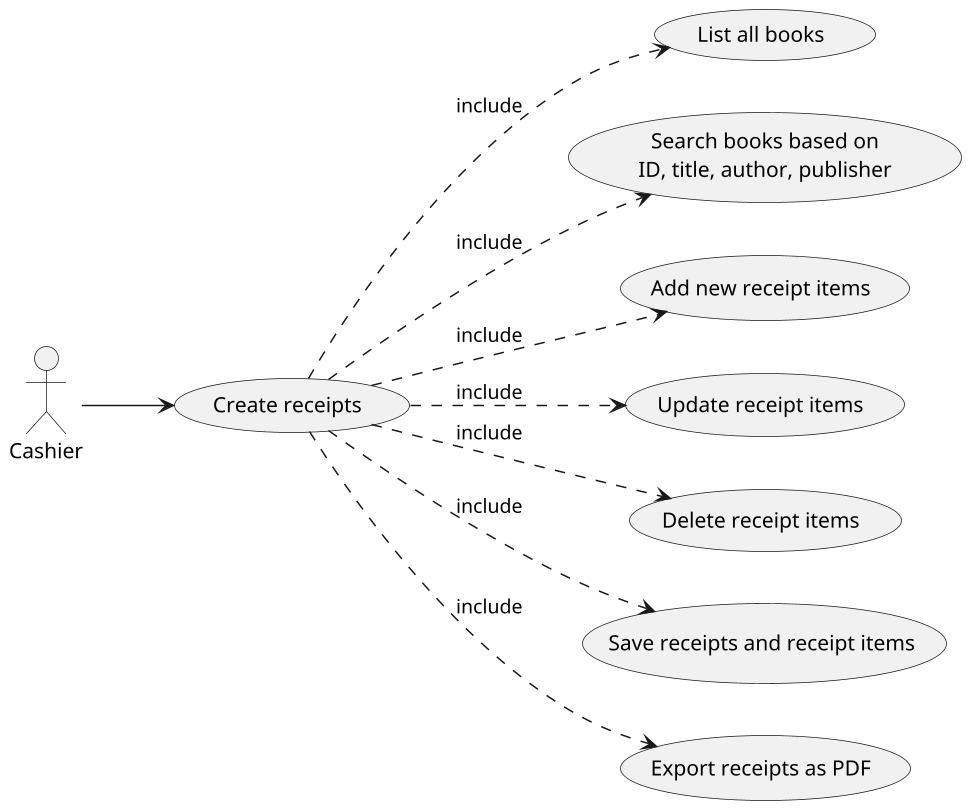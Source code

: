 @startuml
scale 1.5
left to right direction

"Cashier" as Cashier

Cashier --> (Create receipts)
(Create receipts) ..> (List all books) : include
(Create receipts) ..> (Search books based on\nID, title, author, publisher) : include
(Create receipts) ..> (Add new receipt items) : include
(Create receipts) ..> (Update receipt items) : include
(Create receipts) ..> (Delete receipt items) : include
(Create receipts) ..> (Save receipts and receipt items) : include
(Create receipts) ..> (Export receipts as PDF) : include
' (List all books) ..> (Manage books information) : extend
' (Search books based on\nID, title, author, publisher) ..> (Manage books information) : extend


@enduml